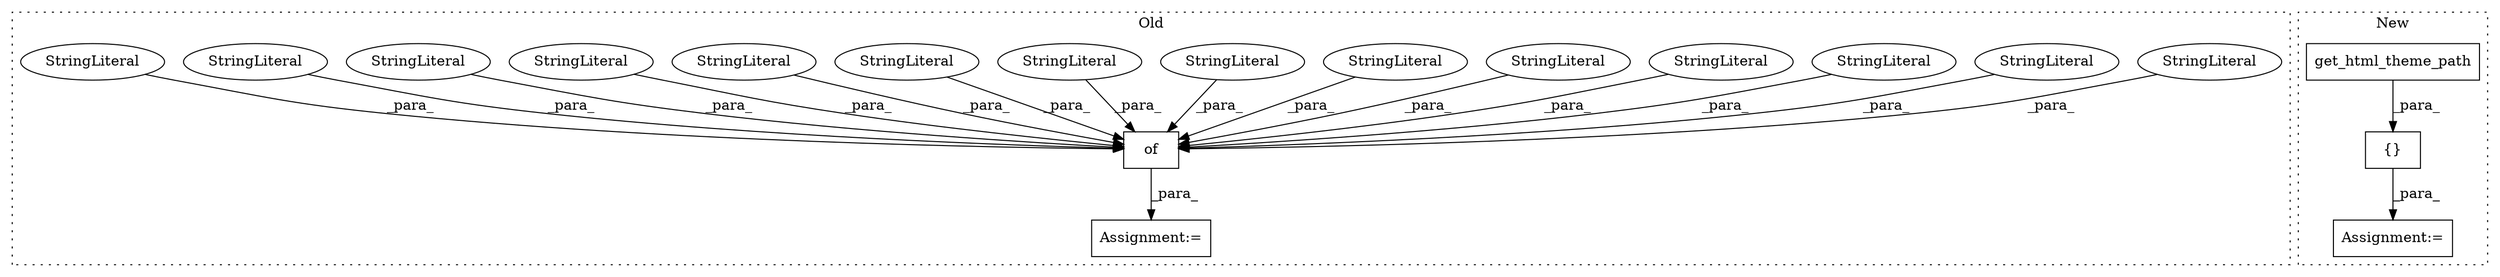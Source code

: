 digraph G {
subgraph cluster0 {
1 [label="of" a="32" s="2239,2680" l="3,1" shape="box"];
5 [label="Assignment:=" a="7" s="2234" l="1" shape="box"];
6 [label="StringLiteral" a="45" s="2490" l="11" shape="ellipse"];
7 [label="StringLiteral" a="45" s="2658" l="15" shape="ellipse"];
8 [label="StringLiteral" a="45" s="2563" l="15" shape="ellipse"];
9 [label="StringLiteral" a="45" s="2540" l="13" shape="ellipse"];
10 [label="StringLiteral" a="45" s="2611" l="13" shape="ellipse"];
11 [label="StringLiteral" a="45" s="2293" l="16" shape="ellipse"];
12 [label="StringLiteral" a="45" s="2319" l="18" shape="ellipse"];
13 [label="StringLiteral" a="45" s="2373" l="15" shape="ellipse"];
14 [label="StringLiteral" a="45" s="2509" l="18" shape="ellipse"];
15 [label="StringLiteral" a="45" s="2588" l="15" shape="ellipse"];
16 [label="StringLiteral" a="45" s="2242" l="15" shape="ellipse"];
17 [label="StringLiteral" a="45" s="2266" l="17" shape="ellipse"];
18 [label="StringLiteral" a="45" s="2633" l="15" shape="ellipse"];
19 [label="StringLiteral" a="45" s="2347" l="18" shape="ellipse"];
label = "Old";
style="dotted";
}
subgraph cluster1 {
2 [label="get_html_theme_path" a="32" s="2823" l="21" shape="box"];
3 [label="Assignment:=" a="7" s="2792" l="1" shape="box"];
4 [label="{}" a="4" s="2802,2844" l="1,1" shape="box"];
label = "New";
style="dotted";
}
1 -> 5 [label="_para_"];
2 -> 4 [label="_para_"];
4 -> 3 [label="_para_"];
6 -> 1 [label="_para_"];
7 -> 1 [label="_para_"];
8 -> 1 [label="_para_"];
9 -> 1 [label="_para_"];
10 -> 1 [label="_para_"];
11 -> 1 [label="_para_"];
12 -> 1 [label="_para_"];
13 -> 1 [label="_para_"];
14 -> 1 [label="_para_"];
15 -> 1 [label="_para_"];
16 -> 1 [label="_para_"];
17 -> 1 [label="_para_"];
18 -> 1 [label="_para_"];
19 -> 1 [label="_para_"];
}